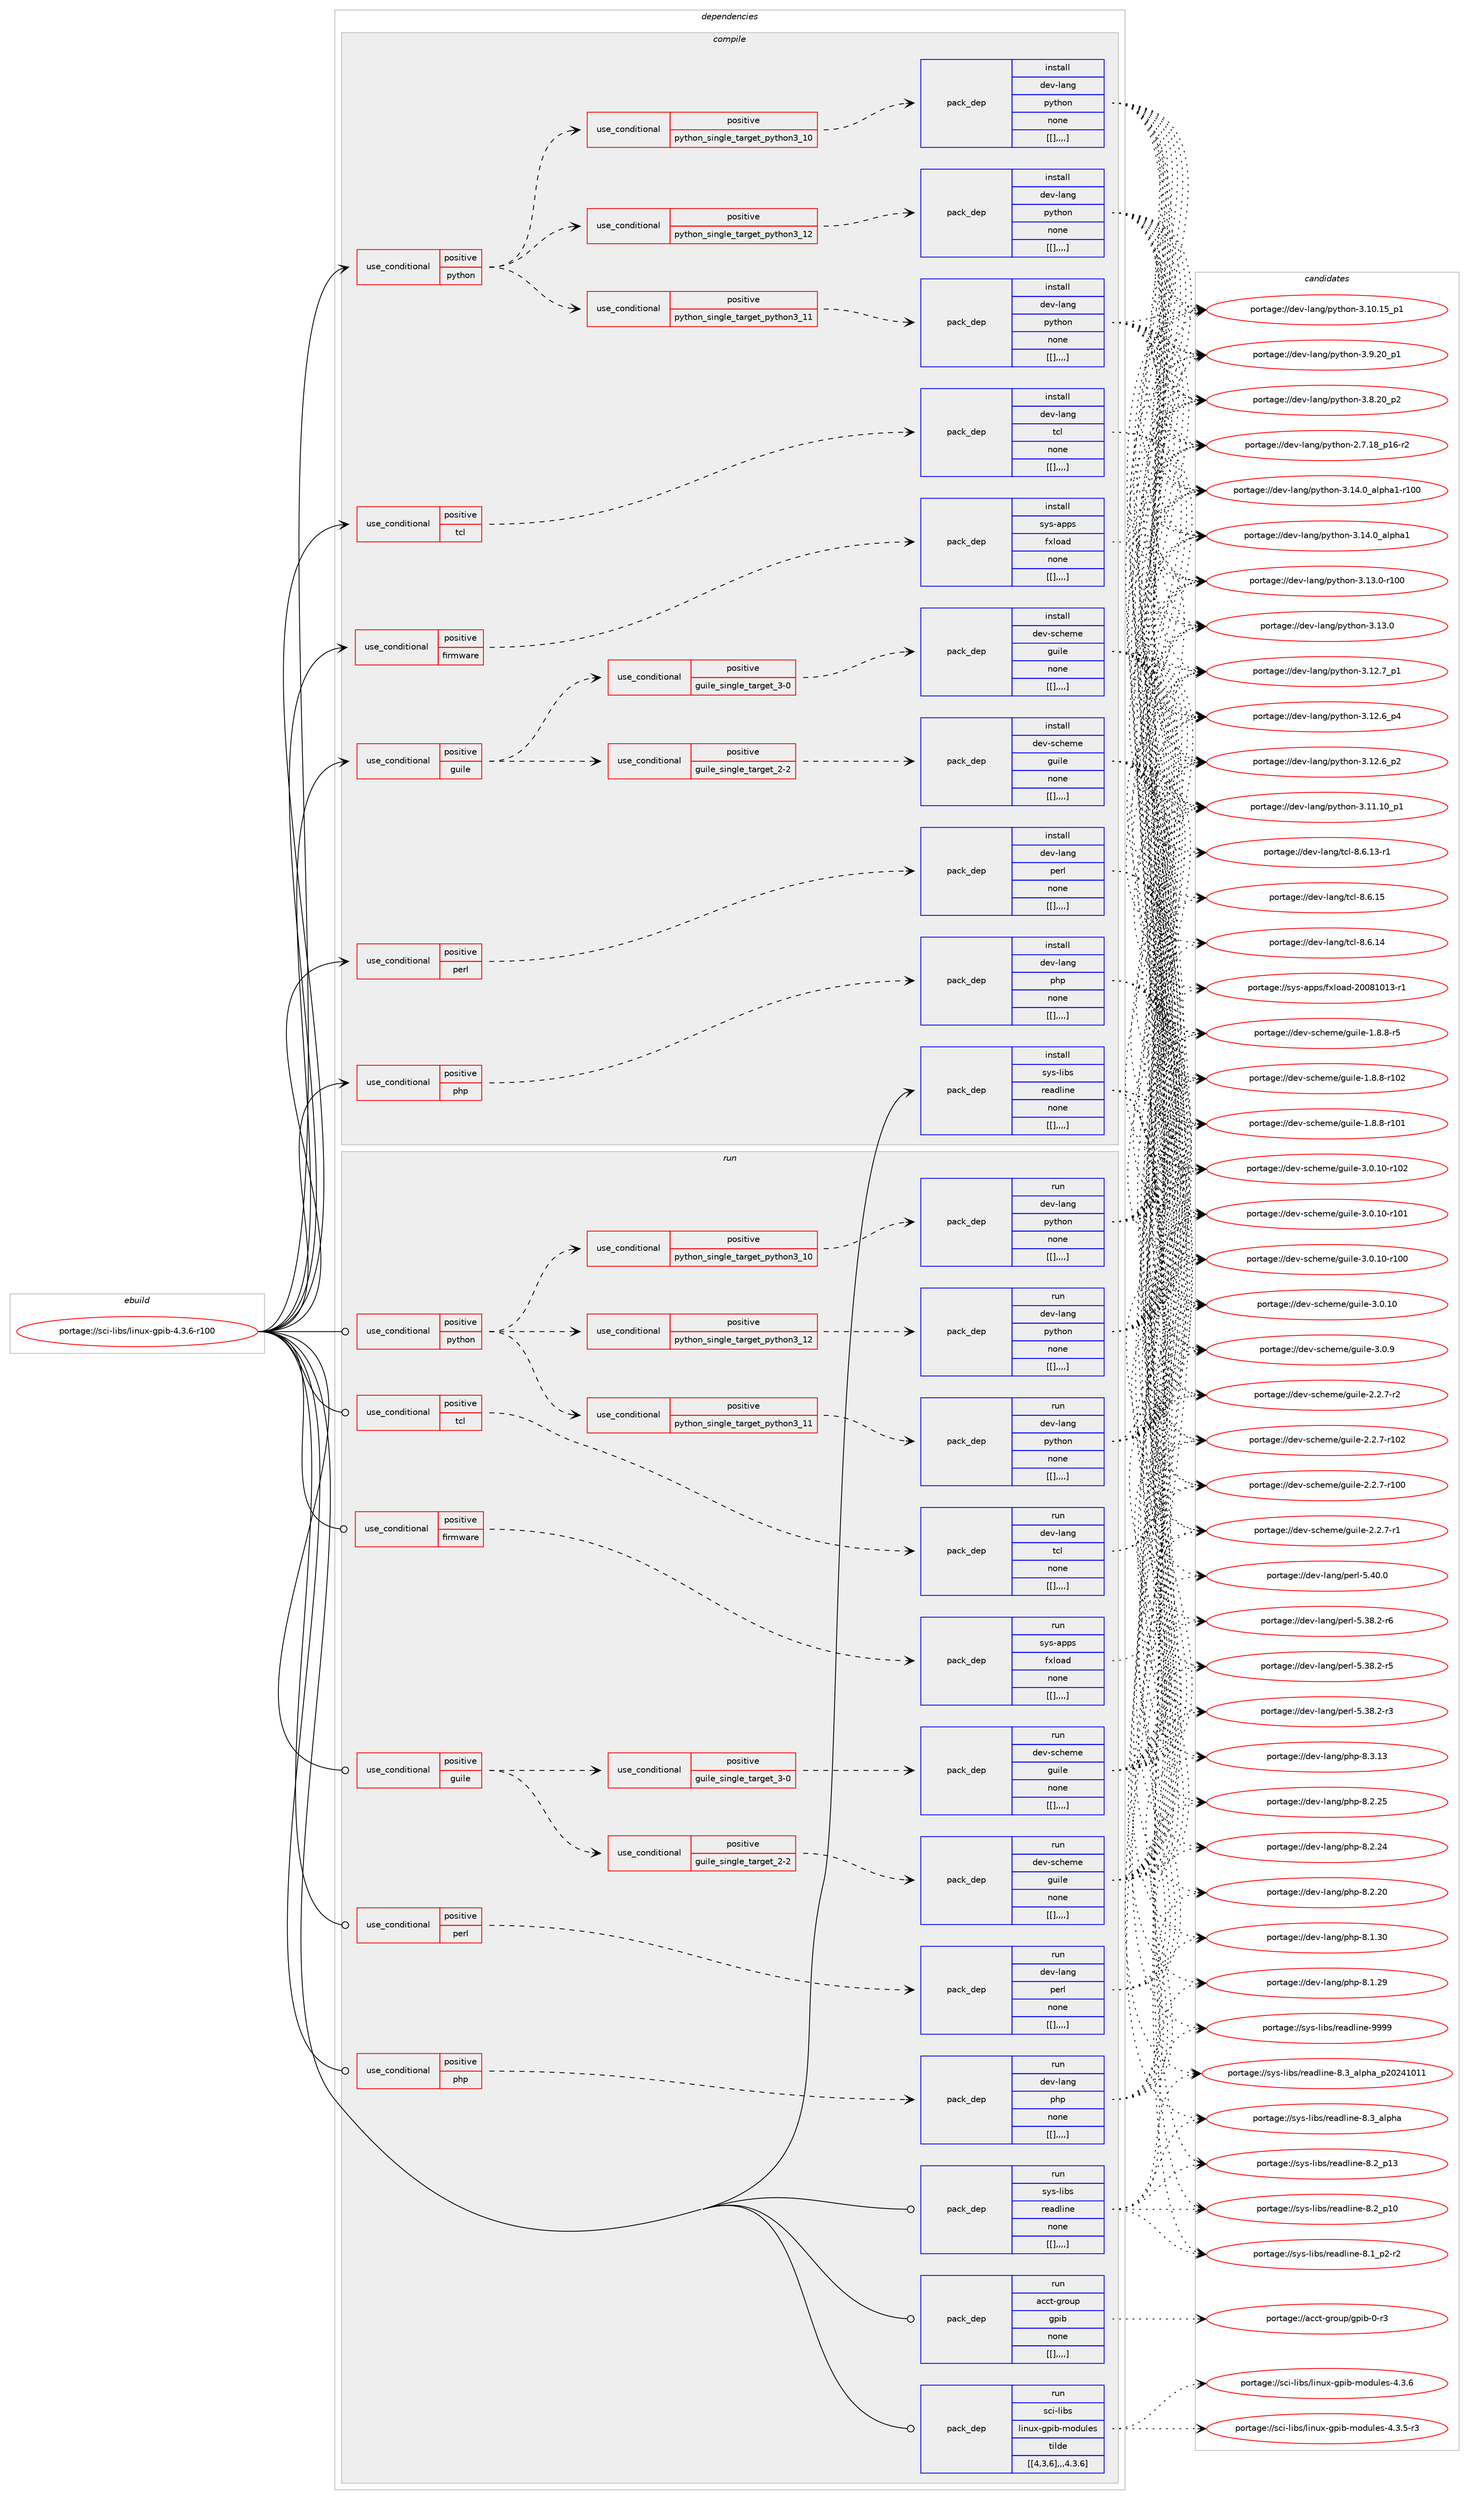 digraph prolog {

# *************
# Graph options
# *************

newrank=true;
concentrate=true;
compound=true;
graph [rankdir=LR,fontname=Helvetica,fontsize=10,ranksep=1.5];#, ranksep=2.5, nodesep=0.2];
edge  [arrowhead=vee];
node  [fontname=Helvetica,fontsize=10];

# **********
# The ebuild
# **********

subgraph cluster_leftcol {
color=gray;
label=<<i>ebuild</i>>;
id [label="portage://sci-libs/linux-gpib-4.3.6-r100", color=red, width=4, href="../sci-libs/linux-gpib-4.3.6-r100.svg"];
}

# ****************
# The dependencies
# ****************

subgraph cluster_midcol {
color=gray;
label=<<i>dependencies</i>>;
subgraph cluster_compile {
fillcolor="#eeeeee";
style=filled;
label=<<i>compile</i>>;
subgraph cond112694 {
dependency424930 [label=<<TABLE BORDER="0" CELLBORDER="1" CELLSPACING="0" CELLPADDING="4"><TR><TD ROWSPAN="3" CELLPADDING="10">use_conditional</TD></TR><TR><TD>positive</TD></TR><TR><TD>firmware</TD></TR></TABLE>>, shape=none, color=red];
subgraph pack309105 {
dependency424952 [label=<<TABLE BORDER="0" CELLBORDER="1" CELLSPACING="0" CELLPADDING="4" WIDTH="220"><TR><TD ROWSPAN="6" CELLPADDING="30">pack_dep</TD></TR><TR><TD WIDTH="110">install</TD></TR><TR><TD>sys-apps</TD></TR><TR><TD>fxload</TD></TR><TR><TD>none</TD></TR><TR><TD>[[],,,,]</TD></TR></TABLE>>, shape=none, color=blue];
}
dependency424930:e -> dependency424952:w [weight=20,style="dashed",arrowhead="vee"];
}
id:e -> dependency424930:w [weight=20,style="solid",arrowhead="vee"];
subgraph cond112711 {
dependency425041 [label=<<TABLE BORDER="0" CELLBORDER="1" CELLSPACING="0" CELLPADDING="4"><TR><TD ROWSPAN="3" CELLPADDING="10">use_conditional</TD></TR><TR><TD>positive</TD></TR><TR><TD>guile</TD></TR></TABLE>>, shape=none, color=red];
subgraph cond112734 {
dependency425044 [label=<<TABLE BORDER="0" CELLBORDER="1" CELLSPACING="0" CELLPADDING="4"><TR><TD ROWSPAN="3" CELLPADDING="10">use_conditional</TD></TR><TR><TD>positive</TD></TR><TR><TD>guile_single_target_2-2</TD></TR></TABLE>>, shape=none, color=red];
subgraph pack309195 {
dependency425067 [label=<<TABLE BORDER="0" CELLBORDER="1" CELLSPACING="0" CELLPADDING="4" WIDTH="220"><TR><TD ROWSPAN="6" CELLPADDING="30">pack_dep</TD></TR><TR><TD WIDTH="110">install</TD></TR><TR><TD>dev-scheme</TD></TR><TR><TD>guile</TD></TR><TR><TD>none</TD></TR><TR><TD>[[],,,,]</TD></TR></TABLE>>, shape=none, color=blue];
}
dependency425044:e -> dependency425067:w [weight=20,style="dashed",arrowhead="vee"];
}
dependency425041:e -> dependency425044:w [weight=20,style="dashed",arrowhead="vee"];
subgraph cond112747 {
dependency425073 [label=<<TABLE BORDER="0" CELLBORDER="1" CELLSPACING="0" CELLPADDING="4"><TR><TD ROWSPAN="3" CELLPADDING="10">use_conditional</TD></TR><TR><TD>positive</TD></TR><TR><TD>guile_single_target_3-0</TD></TR></TABLE>>, shape=none, color=red];
subgraph pack309202 {
dependency425077 [label=<<TABLE BORDER="0" CELLBORDER="1" CELLSPACING="0" CELLPADDING="4" WIDTH="220"><TR><TD ROWSPAN="6" CELLPADDING="30">pack_dep</TD></TR><TR><TD WIDTH="110">install</TD></TR><TR><TD>dev-scheme</TD></TR><TR><TD>guile</TD></TR><TR><TD>none</TD></TR><TR><TD>[[],,,,]</TD></TR></TABLE>>, shape=none, color=blue];
}
dependency425073:e -> dependency425077:w [weight=20,style="dashed",arrowhead="vee"];
}
dependency425041:e -> dependency425073:w [weight=20,style="dashed",arrowhead="vee"];
}
id:e -> dependency425041:w [weight=20,style="solid",arrowhead="vee"];
subgraph cond112756 {
dependency425107 [label=<<TABLE BORDER="0" CELLBORDER="1" CELLSPACING="0" CELLPADDING="4"><TR><TD ROWSPAN="3" CELLPADDING="10">use_conditional</TD></TR><TR><TD>positive</TD></TR><TR><TD>perl</TD></TR></TABLE>>, shape=none, color=red];
subgraph pack309228 {
dependency425110 [label=<<TABLE BORDER="0" CELLBORDER="1" CELLSPACING="0" CELLPADDING="4" WIDTH="220"><TR><TD ROWSPAN="6" CELLPADDING="30">pack_dep</TD></TR><TR><TD WIDTH="110">install</TD></TR><TR><TD>dev-lang</TD></TR><TR><TD>perl</TD></TR><TR><TD>none</TD></TR><TR><TD>[[],,,,]</TD></TR></TABLE>>, shape=none, color=blue];
}
dependency425107:e -> dependency425110:w [weight=20,style="dashed",arrowhead="vee"];
}
id:e -> dependency425107:w [weight=20,style="solid",arrowhead="vee"];
subgraph cond112761 {
dependency425180 [label=<<TABLE BORDER="0" CELLBORDER="1" CELLSPACING="0" CELLPADDING="4"><TR><TD ROWSPAN="3" CELLPADDING="10">use_conditional</TD></TR><TR><TD>positive</TD></TR><TR><TD>php</TD></TR></TABLE>>, shape=none, color=red];
subgraph pack309277 {
dependency425183 [label=<<TABLE BORDER="0" CELLBORDER="1" CELLSPACING="0" CELLPADDING="4" WIDTH="220"><TR><TD ROWSPAN="6" CELLPADDING="30">pack_dep</TD></TR><TR><TD WIDTH="110">install</TD></TR><TR><TD>dev-lang</TD></TR><TR><TD>php</TD></TR><TR><TD>none</TD></TR><TR><TD>[[],,,,]</TD></TR></TABLE>>, shape=none, color=blue];
}
dependency425180:e -> dependency425183:w [weight=20,style="dashed",arrowhead="vee"];
}
id:e -> dependency425180:w [weight=20,style="solid",arrowhead="vee"];
subgraph cond112786 {
dependency425330 [label=<<TABLE BORDER="0" CELLBORDER="1" CELLSPACING="0" CELLPADDING="4"><TR><TD ROWSPAN="3" CELLPADDING="10">use_conditional</TD></TR><TR><TD>positive</TD></TR><TR><TD>python</TD></TR></TABLE>>, shape=none, color=red];
subgraph cond112829 {
dependency425356 [label=<<TABLE BORDER="0" CELLBORDER="1" CELLSPACING="0" CELLPADDING="4"><TR><TD ROWSPAN="3" CELLPADDING="10">use_conditional</TD></TR><TR><TD>positive</TD></TR><TR><TD>python_single_target_python3_10</TD></TR></TABLE>>, shape=none, color=red];
subgraph pack309410 {
dependency425376 [label=<<TABLE BORDER="0" CELLBORDER="1" CELLSPACING="0" CELLPADDING="4" WIDTH="220"><TR><TD ROWSPAN="6" CELLPADDING="30">pack_dep</TD></TR><TR><TD WIDTH="110">install</TD></TR><TR><TD>dev-lang</TD></TR><TR><TD>python</TD></TR><TR><TD>none</TD></TR><TR><TD>[[],,,,]</TD></TR></TABLE>>, shape=none, color=blue];
}
dependency425356:e -> dependency425376:w [weight=20,style="dashed",arrowhead="vee"];
}
dependency425330:e -> dependency425356:w [weight=20,style="dashed",arrowhead="vee"];
subgraph cond112838 {
dependency425416 [label=<<TABLE BORDER="0" CELLBORDER="1" CELLSPACING="0" CELLPADDING="4"><TR><TD ROWSPAN="3" CELLPADDING="10">use_conditional</TD></TR><TR><TD>positive</TD></TR><TR><TD>python_single_target_python3_11</TD></TR></TABLE>>, shape=none, color=red];
subgraph pack309457 {
dependency425459 [label=<<TABLE BORDER="0" CELLBORDER="1" CELLSPACING="0" CELLPADDING="4" WIDTH="220"><TR><TD ROWSPAN="6" CELLPADDING="30">pack_dep</TD></TR><TR><TD WIDTH="110">install</TD></TR><TR><TD>dev-lang</TD></TR><TR><TD>python</TD></TR><TR><TD>none</TD></TR><TR><TD>[[],,,,]</TD></TR></TABLE>>, shape=none, color=blue];
}
dependency425416:e -> dependency425459:w [weight=20,style="dashed",arrowhead="vee"];
}
dependency425330:e -> dependency425416:w [weight=20,style="dashed",arrowhead="vee"];
subgraph cond112862 {
dependency425488 [label=<<TABLE BORDER="0" CELLBORDER="1" CELLSPACING="0" CELLPADDING="4"><TR><TD ROWSPAN="3" CELLPADDING="10">use_conditional</TD></TR><TR><TD>positive</TD></TR><TR><TD>python_single_target_python3_12</TD></TR></TABLE>>, shape=none, color=red];
subgraph pack309485 {
dependency425550 [label=<<TABLE BORDER="0" CELLBORDER="1" CELLSPACING="0" CELLPADDING="4" WIDTH="220"><TR><TD ROWSPAN="6" CELLPADDING="30">pack_dep</TD></TR><TR><TD WIDTH="110">install</TD></TR><TR><TD>dev-lang</TD></TR><TR><TD>python</TD></TR><TR><TD>none</TD></TR><TR><TD>[[],,,,]</TD></TR></TABLE>>, shape=none, color=blue];
}
dependency425488:e -> dependency425550:w [weight=20,style="dashed",arrowhead="vee"];
}
dependency425330:e -> dependency425488:w [weight=20,style="dashed",arrowhead="vee"];
}
id:e -> dependency425330:w [weight=20,style="solid",arrowhead="vee"];
subgraph cond112911 {
dependency425661 [label=<<TABLE BORDER="0" CELLBORDER="1" CELLSPACING="0" CELLPADDING="4"><TR><TD ROWSPAN="3" CELLPADDING="10">use_conditional</TD></TR><TR><TD>positive</TD></TR><TR><TD>tcl</TD></TR></TABLE>>, shape=none, color=red];
subgraph pack309620 {
dependency425724 [label=<<TABLE BORDER="0" CELLBORDER="1" CELLSPACING="0" CELLPADDING="4" WIDTH="220"><TR><TD ROWSPAN="6" CELLPADDING="30">pack_dep</TD></TR><TR><TD WIDTH="110">install</TD></TR><TR><TD>dev-lang</TD></TR><TR><TD>tcl</TD></TR><TR><TD>none</TD></TR><TR><TD>[[],,,,]</TD></TR></TABLE>>, shape=none, color=blue];
}
dependency425661:e -> dependency425724:w [weight=20,style="dashed",arrowhead="vee"];
}
id:e -> dependency425661:w [weight=20,style="solid",arrowhead="vee"];
subgraph pack309670 {
dependency425762 [label=<<TABLE BORDER="0" CELLBORDER="1" CELLSPACING="0" CELLPADDING="4" WIDTH="220"><TR><TD ROWSPAN="6" CELLPADDING="30">pack_dep</TD></TR><TR><TD WIDTH="110">install</TD></TR><TR><TD>sys-libs</TD></TR><TR><TD>readline</TD></TR><TR><TD>none</TD></TR><TR><TD>[[],,,,]</TD></TR></TABLE>>, shape=none, color=blue];
}
id:e -> dependency425762:w [weight=20,style="solid",arrowhead="vee"];
}
subgraph cluster_compileandrun {
fillcolor="#eeeeee";
style=filled;
label=<<i>compile and run</i>>;
}
subgraph cluster_run {
fillcolor="#eeeeee";
style=filled;
label=<<i>run</i>>;
subgraph cond112957 {
dependency425768 [label=<<TABLE BORDER="0" CELLBORDER="1" CELLSPACING="0" CELLPADDING="4"><TR><TD ROWSPAN="3" CELLPADDING="10">use_conditional</TD></TR><TR><TD>positive</TD></TR><TR><TD>firmware</TD></TR></TABLE>>, shape=none, color=red];
subgraph pack309692 {
dependency425816 [label=<<TABLE BORDER="0" CELLBORDER="1" CELLSPACING="0" CELLPADDING="4" WIDTH="220"><TR><TD ROWSPAN="6" CELLPADDING="30">pack_dep</TD></TR><TR><TD WIDTH="110">run</TD></TR><TR><TD>sys-apps</TD></TR><TR><TD>fxload</TD></TR><TR><TD>none</TD></TR><TR><TD>[[],,,,]</TD></TR></TABLE>>, shape=none, color=blue];
}
dependency425768:e -> dependency425816:w [weight=20,style="dashed",arrowhead="vee"];
}
id:e -> dependency425768:w [weight=20,style="solid",arrowhead="odot"];
subgraph cond112978 {
dependency425821 [label=<<TABLE BORDER="0" CELLBORDER="1" CELLSPACING="0" CELLPADDING="4"><TR><TD ROWSPAN="3" CELLPADDING="10">use_conditional</TD></TR><TR><TD>positive</TD></TR><TR><TD>guile</TD></TR></TABLE>>, shape=none, color=red];
subgraph cond112983 {
dependency425844 [label=<<TABLE BORDER="0" CELLBORDER="1" CELLSPACING="0" CELLPADDING="4"><TR><TD ROWSPAN="3" CELLPADDING="10">use_conditional</TD></TR><TR><TD>positive</TD></TR><TR><TD>guile_single_target_2-2</TD></TR></TABLE>>, shape=none, color=red];
subgraph pack309742 {
dependency425864 [label=<<TABLE BORDER="0" CELLBORDER="1" CELLSPACING="0" CELLPADDING="4" WIDTH="220"><TR><TD ROWSPAN="6" CELLPADDING="30">pack_dep</TD></TR><TR><TD WIDTH="110">run</TD></TR><TR><TD>dev-scheme</TD></TR><TR><TD>guile</TD></TR><TR><TD>none</TD></TR><TR><TD>[[],,,,]</TD></TR></TABLE>>, shape=none, color=blue];
}
dependency425844:e -> dependency425864:w [weight=20,style="dashed",arrowhead="vee"];
}
dependency425821:e -> dependency425844:w [weight=20,style="dashed",arrowhead="vee"];
subgraph cond112995 {
dependency425939 [label=<<TABLE BORDER="0" CELLBORDER="1" CELLSPACING="0" CELLPADDING="4"><TR><TD ROWSPAN="3" CELLPADDING="10">use_conditional</TD></TR><TR><TD>positive</TD></TR><TR><TD>guile_single_target_3-0</TD></TR></TABLE>>, shape=none, color=red];
subgraph pack309796 {
dependency425943 [label=<<TABLE BORDER="0" CELLBORDER="1" CELLSPACING="0" CELLPADDING="4" WIDTH="220"><TR><TD ROWSPAN="6" CELLPADDING="30">pack_dep</TD></TR><TR><TD WIDTH="110">run</TD></TR><TR><TD>dev-scheme</TD></TR><TR><TD>guile</TD></TR><TR><TD>none</TD></TR><TR><TD>[[],,,,]</TD></TR></TABLE>>, shape=none, color=blue];
}
dependency425939:e -> dependency425943:w [weight=20,style="dashed",arrowhead="vee"];
}
dependency425821:e -> dependency425939:w [weight=20,style="dashed",arrowhead="vee"];
}
id:e -> dependency425821:w [weight=20,style="solid",arrowhead="odot"];
subgraph cond113021 {
dependency425952 [label=<<TABLE BORDER="0" CELLBORDER="1" CELLSPACING="0" CELLPADDING="4"><TR><TD ROWSPAN="3" CELLPADDING="10">use_conditional</TD></TR><TR><TD>positive</TD></TR><TR><TD>perl</TD></TR></TABLE>>, shape=none, color=red];
subgraph pack309862 {
dependency426036 [label=<<TABLE BORDER="0" CELLBORDER="1" CELLSPACING="0" CELLPADDING="4" WIDTH="220"><TR><TD ROWSPAN="6" CELLPADDING="30">pack_dep</TD></TR><TR><TD WIDTH="110">run</TD></TR><TR><TD>dev-lang</TD></TR><TR><TD>perl</TD></TR><TR><TD>none</TD></TR><TR><TD>[[],,,,]</TD></TR></TABLE>>, shape=none, color=blue];
}
dependency425952:e -> dependency426036:w [weight=20,style="dashed",arrowhead="vee"];
}
id:e -> dependency425952:w [weight=20,style="solid",arrowhead="odot"];
subgraph cond113049 {
dependency426108 [label=<<TABLE BORDER="0" CELLBORDER="1" CELLSPACING="0" CELLPADDING="4"><TR><TD ROWSPAN="3" CELLPADDING="10">use_conditional</TD></TR><TR><TD>positive</TD></TR><TR><TD>php</TD></TR></TABLE>>, shape=none, color=red];
subgraph pack309920 {
dependency426170 [label=<<TABLE BORDER="0" CELLBORDER="1" CELLSPACING="0" CELLPADDING="4" WIDTH="220"><TR><TD ROWSPAN="6" CELLPADDING="30">pack_dep</TD></TR><TR><TD WIDTH="110">run</TD></TR><TR><TD>dev-lang</TD></TR><TR><TD>php</TD></TR><TR><TD>none</TD></TR><TR><TD>[[],,,,]</TD></TR></TABLE>>, shape=none, color=blue];
}
dependency426108:e -> dependency426170:w [weight=20,style="dashed",arrowhead="vee"];
}
id:e -> dependency426108:w [weight=20,style="solid",arrowhead="odot"];
subgraph cond113102 {
dependency426209 [label=<<TABLE BORDER="0" CELLBORDER="1" CELLSPACING="0" CELLPADDING="4"><TR><TD ROWSPAN="3" CELLPADDING="10">use_conditional</TD></TR><TR><TD>positive</TD></TR><TR><TD>python</TD></TR></TABLE>>, shape=none, color=red];
subgraph cond113109 {
dependency426211 [label=<<TABLE BORDER="0" CELLBORDER="1" CELLSPACING="0" CELLPADDING="4"><TR><TD ROWSPAN="3" CELLPADDING="10">use_conditional</TD></TR><TR><TD>positive</TD></TR><TR><TD>python_single_target_python3_10</TD></TR></TABLE>>, shape=none, color=red];
subgraph pack309982 {
dependency426250 [label=<<TABLE BORDER="0" CELLBORDER="1" CELLSPACING="0" CELLPADDING="4" WIDTH="220"><TR><TD ROWSPAN="6" CELLPADDING="30">pack_dep</TD></TR><TR><TD WIDTH="110">run</TD></TR><TR><TD>dev-lang</TD></TR><TR><TD>python</TD></TR><TR><TD>none</TD></TR><TR><TD>[[],,,,]</TD></TR></TABLE>>, shape=none, color=blue];
}
dependency426211:e -> dependency426250:w [weight=20,style="dashed",arrowhead="vee"];
}
dependency426209:e -> dependency426211:w [weight=20,style="dashed",arrowhead="vee"];
subgraph cond113130 {
dependency426277 [label=<<TABLE BORDER="0" CELLBORDER="1" CELLSPACING="0" CELLPADDING="4"><TR><TD ROWSPAN="3" CELLPADDING="10">use_conditional</TD></TR><TR><TD>positive</TD></TR><TR><TD>python_single_target_python3_11</TD></TR></TABLE>>, shape=none, color=red];
subgraph pack310009 {
dependency426300 [label=<<TABLE BORDER="0" CELLBORDER="1" CELLSPACING="0" CELLPADDING="4" WIDTH="220"><TR><TD ROWSPAN="6" CELLPADDING="30">pack_dep</TD></TR><TR><TD WIDTH="110">run</TD></TR><TR><TD>dev-lang</TD></TR><TR><TD>python</TD></TR><TR><TD>none</TD></TR><TR><TD>[[],,,,]</TD></TR></TABLE>>, shape=none, color=blue];
}
dependency426277:e -> dependency426300:w [weight=20,style="dashed",arrowhead="vee"];
}
dependency426209:e -> dependency426277:w [weight=20,style="dashed",arrowhead="vee"];
subgraph cond113146 {
dependency426306 [label=<<TABLE BORDER="0" CELLBORDER="1" CELLSPACING="0" CELLPADDING="4"><TR><TD ROWSPAN="3" CELLPADDING="10">use_conditional</TD></TR><TR><TD>positive</TD></TR><TR><TD>python_single_target_python3_12</TD></TR></TABLE>>, shape=none, color=red];
subgraph pack310077 {
dependency426453 [label=<<TABLE BORDER="0" CELLBORDER="1" CELLSPACING="0" CELLPADDING="4" WIDTH="220"><TR><TD ROWSPAN="6" CELLPADDING="30">pack_dep</TD></TR><TR><TD WIDTH="110">run</TD></TR><TR><TD>dev-lang</TD></TR><TR><TD>python</TD></TR><TR><TD>none</TD></TR><TR><TD>[[],,,,]</TD></TR></TABLE>>, shape=none, color=blue];
}
dependency426306:e -> dependency426453:w [weight=20,style="dashed",arrowhead="vee"];
}
dependency426209:e -> dependency426306:w [weight=20,style="dashed",arrowhead="vee"];
}
id:e -> dependency426209:w [weight=20,style="solid",arrowhead="odot"];
subgraph cond113213 {
dependency426519 [label=<<TABLE BORDER="0" CELLBORDER="1" CELLSPACING="0" CELLPADDING="4"><TR><TD ROWSPAN="3" CELLPADDING="10">use_conditional</TD></TR><TR><TD>positive</TD></TR><TR><TD>tcl</TD></TR></TABLE>>, shape=none, color=red];
subgraph pack310185 {
dependency426565 [label=<<TABLE BORDER="0" CELLBORDER="1" CELLSPACING="0" CELLPADDING="4" WIDTH="220"><TR><TD ROWSPAN="6" CELLPADDING="30">pack_dep</TD></TR><TR><TD WIDTH="110">run</TD></TR><TR><TD>dev-lang</TD></TR><TR><TD>tcl</TD></TR><TR><TD>none</TD></TR><TR><TD>[[],,,,]</TD></TR></TABLE>>, shape=none, color=blue];
}
dependency426519:e -> dependency426565:w [weight=20,style="dashed",arrowhead="vee"];
}
id:e -> dependency426519:w [weight=20,style="solid",arrowhead="odot"];
subgraph pack310214 {
dependency426630 [label=<<TABLE BORDER="0" CELLBORDER="1" CELLSPACING="0" CELLPADDING="4" WIDTH="220"><TR><TD ROWSPAN="6" CELLPADDING="30">pack_dep</TD></TR><TR><TD WIDTH="110">run</TD></TR><TR><TD>acct-group</TD></TR><TR><TD>gpib</TD></TR><TR><TD>none</TD></TR><TR><TD>[[],,,,]</TD></TR></TABLE>>, shape=none, color=blue];
}
id:e -> dependency426630:w [weight=20,style="solid",arrowhead="odot"];
subgraph pack310256 {
dependency426685 [label=<<TABLE BORDER="0" CELLBORDER="1" CELLSPACING="0" CELLPADDING="4" WIDTH="220"><TR><TD ROWSPAN="6" CELLPADDING="30">pack_dep</TD></TR><TR><TD WIDTH="110">run</TD></TR><TR><TD>sci-libs</TD></TR><TR><TD>linux-gpib-modules</TD></TR><TR><TD>tilde</TD></TR><TR><TD>[[4,3,6],,,4.3.6]</TD></TR></TABLE>>, shape=none, color=blue];
}
id:e -> dependency426685:w [weight=20,style="solid",arrowhead="odot"];
subgraph pack310281 {
dependency426724 [label=<<TABLE BORDER="0" CELLBORDER="1" CELLSPACING="0" CELLPADDING="4" WIDTH="220"><TR><TD ROWSPAN="6" CELLPADDING="30">pack_dep</TD></TR><TR><TD WIDTH="110">run</TD></TR><TR><TD>sys-libs</TD></TR><TR><TD>readline</TD></TR><TR><TD>none</TD></TR><TR><TD>[[],,,,]</TD></TR></TABLE>>, shape=none, color=blue];
}
id:e -> dependency426724:w [weight=20,style="solid",arrowhead="odot"];
}
}

# **************
# The candidates
# **************

subgraph cluster_choices {
rank=same;
color=gray;
label=<<i>candidates</i>>;

subgraph choice308476 {
color=black;
nodesep=1;
choice115121115459711211211547102120108111971004550484856494849514511449 [label="portage://sys-apps/fxload-20081013-r1", color=red, width=4,href="../sys-apps/fxload-20081013-r1.svg"];
dependency424952:e -> choice115121115459711211211547102120108111971004550484856494849514511449:w [style=dotted,weight="100"];
}
subgraph choice308497 {
color=black;
nodesep=1;
choice1001011184511599104101109101471031171051081014551464846494845114494850 [label="portage://dev-scheme/guile-3.0.10-r102", color=red, width=4,href="../dev-scheme/guile-3.0.10-r102.svg"];
choice1001011184511599104101109101471031171051081014551464846494845114494849 [label="portage://dev-scheme/guile-3.0.10-r101", color=red, width=4,href="../dev-scheme/guile-3.0.10-r101.svg"];
choice1001011184511599104101109101471031171051081014551464846494845114494848 [label="portage://dev-scheme/guile-3.0.10-r100", color=red, width=4,href="../dev-scheme/guile-3.0.10-r100.svg"];
choice10010111845115991041011091014710311710510810145514648464948 [label="portage://dev-scheme/guile-3.0.10", color=red, width=4,href="../dev-scheme/guile-3.0.10.svg"];
choice100101118451159910410110910147103117105108101455146484657 [label="portage://dev-scheme/guile-3.0.9", color=red, width=4,href="../dev-scheme/guile-3.0.9.svg"];
choice1001011184511599104101109101471031171051081014550465046554511450 [label="portage://dev-scheme/guile-2.2.7-r2", color=red, width=4,href="../dev-scheme/guile-2.2.7-r2.svg"];
choice10010111845115991041011091014710311710510810145504650465545114494850 [label="portage://dev-scheme/guile-2.2.7-r102", color=red, width=4,href="../dev-scheme/guile-2.2.7-r102.svg"];
choice10010111845115991041011091014710311710510810145504650465545114494848 [label="portage://dev-scheme/guile-2.2.7-r100", color=red, width=4,href="../dev-scheme/guile-2.2.7-r100.svg"];
choice1001011184511599104101109101471031171051081014550465046554511449 [label="portage://dev-scheme/guile-2.2.7-r1", color=red, width=4,href="../dev-scheme/guile-2.2.7-r1.svg"];
choice1001011184511599104101109101471031171051081014549465646564511453 [label="portage://dev-scheme/guile-1.8.8-r5", color=red, width=4,href="../dev-scheme/guile-1.8.8-r5.svg"];
choice10010111845115991041011091014710311710510810145494656465645114494850 [label="portage://dev-scheme/guile-1.8.8-r102", color=red, width=4,href="../dev-scheme/guile-1.8.8-r102.svg"];
choice10010111845115991041011091014710311710510810145494656465645114494849 [label="portage://dev-scheme/guile-1.8.8-r101", color=red, width=4,href="../dev-scheme/guile-1.8.8-r101.svg"];
dependency425067:e -> choice1001011184511599104101109101471031171051081014551464846494845114494850:w [style=dotted,weight="100"];
dependency425067:e -> choice1001011184511599104101109101471031171051081014551464846494845114494849:w [style=dotted,weight="100"];
dependency425067:e -> choice1001011184511599104101109101471031171051081014551464846494845114494848:w [style=dotted,weight="100"];
dependency425067:e -> choice10010111845115991041011091014710311710510810145514648464948:w [style=dotted,weight="100"];
dependency425067:e -> choice100101118451159910410110910147103117105108101455146484657:w [style=dotted,weight="100"];
dependency425067:e -> choice1001011184511599104101109101471031171051081014550465046554511450:w [style=dotted,weight="100"];
dependency425067:e -> choice10010111845115991041011091014710311710510810145504650465545114494850:w [style=dotted,weight="100"];
dependency425067:e -> choice10010111845115991041011091014710311710510810145504650465545114494848:w [style=dotted,weight="100"];
dependency425067:e -> choice1001011184511599104101109101471031171051081014550465046554511449:w [style=dotted,weight="100"];
dependency425067:e -> choice1001011184511599104101109101471031171051081014549465646564511453:w [style=dotted,weight="100"];
dependency425067:e -> choice10010111845115991041011091014710311710510810145494656465645114494850:w [style=dotted,weight="100"];
dependency425067:e -> choice10010111845115991041011091014710311710510810145494656465645114494849:w [style=dotted,weight="100"];
}
subgraph choice308509 {
color=black;
nodesep=1;
choice1001011184511599104101109101471031171051081014551464846494845114494850 [label="portage://dev-scheme/guile-3.0.10-r102", color=red, width=4,href="../dev-scheme/guile-3.0.10-r102.svg"];
choice1001011184511599104101109101471031171051081014551464846494845114494849 [label="portage://dev-scheme/guile-3.0.10-r101", color=red, width=4,href="../dev-scheme/guile-3.0.10-r101.svg"];
choice1001011184511599104101109101471031171051081014551464846494845114494848 [label="portage://dev-scheme/guile-3.0.10-r100", color=red, width=4,href="../dev-scheme/guile-3.0.10-r100.svg"];
choice10010111845115991041011091014710311710510810145514648464948 [label="portage://dev-scheme/guile-3.0.10", color=red, width=4,href="../dev-scheme/guile-3.0.10.svg"];
choice100101118451159910410110910147103117105108101455146484657 [label="portage://dev-scheme/guile-3.0.9", color=red, width=4,href="../dev-scheme/guile-3.0.9.svg"];
choice1001011184511599104101109101471031171051081014550465046554511450 [label="portage://dev-scheme/guile-2.2.7-r2", color=red, width=4,href="../dev-scheme/guile-2.2.7-r2.svg"];
choice10010111845115991041011091014710311710510810145504650465545114494850 [label="portage://dev-scheme/guile-2.2.7-r102", color=red, width=4,href="../dev-scheme/guile-2.2.7-r102.svg"];
choice10010111845115991041011091014710311710510810145504650465545114494848 [label="portage://dev-scheme/guile-2.2.7-r100", color=red, width=4,href="../dev-scheme/guile-2.2.7-r100.svg"];
choice1001011184511599104101109101471031171051081014550465046554511449 [label="portage://dev-scheme/guile-2.2.7-r1", color=red, width=4,href="../dev-scheme/guile-2.2.7-r1.svg"];
choice1001011184511599104101109101471031171051081014549465646564511453 [label="portage://dev-scheme/guile-1.8.8-r5", color=red, width=4,href="../dev-scheme/guile-1.8.8-r5.svg"];
choice10010111845115991041011091014710311710510810145494656465645114494850 [label="portage://dev-scheme/guile-1.8.8-r102", color=red, width=4,href="../dev-scheme/guile-1.8.8-r102.svg"];
choice10010111845115991041011091014710311710510810145494656465645114494849 [label="portage://dev-scheme/guile-1.8.8-r101", color=red, width=4,href="../dev-scheme/guile-1.8.8-r101.svg"];
dependency425077:e -> choice1001011184511599104101109101471031171051081014551464846494845114494850:w [style=dotted,weight="100"];
dependency425077:e -> choice1001011184511599104101109101471031171051081014551464846494845114494849:w [style=dotted,weight="100"];
dependency425077:e -> choice1001011184511599104101109101471031171051081014551464846494845114494848:w [style=dotted,weight="100"];
dependency425077:e -> choice10010111845115991041011091014710311710510810145514648464948:w [style=dotted,weight="100"];
dependency425077:e -> choice100101118451159910410110910147103117105108101455146484657:w [style=dotted,weight="100"];
dependency425077:e -> choice1001011184511599104101109101471031171051081014550465046554511450:w [style=dotted,weight="100"];
dependency425077:e -> choice10010111845115991041011091014710311710510810145504650465545114494850:w [style=dotted,weight="100"];
dependency425077:e -> choice10010111845115991041011091014710311710510810145504650465545114494848:w [style=dotted,weight="100"];
dependency425077:e -> choice1001011184511599104101109101471031171051081014550465046554511449:w [style=dotted,weight="100"];
dependency425077:e -> choice1001011184511599104101109101471031171051081014549465646564511453:w [style=dotted,weight="100"];
dependency425077:e -> choice10010111845115991041011091014710311710510810145494656465645114494850:w [style=dotted,weight="100"];
dependency425077:e -> choice10010111845115991041011091014710311710510810145494656465645114494849:w [style=dotted,weight="100"];
}
subgraph choice308558 {
color=black;
nodesep=1;
choice10010111845108971101034711210111410845534652484648 [label="portage://dev-lang/perl-5.40.0", color=red, width=4,href="../dev-lang/perl-5.40.0.svg"];
choice100101118451089711010347112101114108455346515646504511454 [label="portage://dev-lang/perl-5.38.2-r6", color=red, width=4,href="../dev-lang/perl-5.38.2-r6.svg"];
choice100101118451089711010347112101114108455346515646504511453 [label="portage://dev-lang/perl-5.38.2-r5", color=red, width=4,href="../dev-lang/perl-5.38.2-r5.svg"];
choice100101118451089711010347112101114108455346515646504511451 [label="portage://dev-lang/perl-5.38.2-r3", color=red, width=4,href="../dev-lang/perl-5.38.2-r3.svg"];
dependency425110:e -> choice10010111845108971101034711210111410845534652484648:w [style=dotted,weight="100"];
dependency425110:e -> choice100101118451089711010347112101114108455346515646504511454:w [style=dotted,weight="100"];
dependency425110:e -> choice100101118451089711010347112101114108455346515646504511453:w [style=dotted,weight="100"];
dependency425110:e -> choice100101118451089711010347112101114108455346515646504511451:w [style=dotted,weight="100"];
}
subgraph choice308564 {
color=black;
nodesep=1;
choice10010111845108971101034711210411245564651464951 [label="portage://dev-lang/php-8.3.13", color=red, width=4,href="../dev-lang/php-8.3.13.svg"];
choice10010111845108971101034711210411245564650465053 [label="portage://dev-lang/php-8.2.25", color=red, width=4,href="../dev-lang/php-8.2.25.svg"];
choice10010111845108971101034711210411245564650465052 [label="portage://dev-lang/php-8.2.24", color=red, width=4,href="../dev-lang/php-8.2.24.svg"];
choice10010111845108971101034711210411245564650465048 [label="portage://dev-lang/php-8.2.20", color=red, width=4,href="../dev-lang/php-8.2.20.svg"];
choice10010111845108971101034711210411245564649465148 [label="portage://dev-lang/php-8.1.30", color=red, width=4,href="../dev-lang/php-8.1.30.svg"];
choice10010111845108971101034711210411245564649465057 [label="portage://dev-lang/php-8.1.29", color=red, width=4,href="../dev-lang/php-8.1.29.svg"];
dependency425183:e -> choice10010111845108971101034711210411245564651464951:w [style=dotted,weight="100"];
dependency425183:e -> choice10010111845108971101034711210411245564650465053:w [style=dotted,weight="100"];
dependency425183:e -> choice10010111845108971101034711210411245564650465052:w [style=dotted,weight="100"];
dependency425183:e -> choice10010111845108971101034711210411245564650465048:w [style=dotted,weight="100"];
dependency425183:e -> choice10010111845108971101034711210411245564649465148:w [style=dotted,weight="100"];
dependency425183:e -> choice10010111845108971101034711210411245564649465057:w [style=dotted,weight="100"];
}
subgraph choice308572 {
color=black;
nodesep=1;
choice100101118451089711010347112121116104111110455146495246489597108112104974945114494848 [label="portage://dev-lang/python-3.14.0_alpha1-r100", color=red, width=4,href="../dev-lang/python-3.14.0_alpha1-r100.svg"];
choice1001011184510897110103471121211161041111104551464952464895971081121049749 [label="portage://dev-lang/python-3.14.0_alpha1", color=red, width=4,href="../dev-lang/python-3.14.0_alpha1.svg"];
choice1001011184510897110103471121211161041111104551464951464845114494848 [label="portage://dev-lang/python-3.13.0-r100", color=red, width=4,href="../dev-lang/python-3.13.0-r100.svg"];
choice10010111845108971101034711212111610411111045514649514648 [label="portage://dev-lang/python-3.13.0", color=red, width=4,href="../dev-lang/python-3.13.0.svg"];
choice100101118451089711010347112121116104111110455146495046559511249 [label="portage://dev-lang/python-3.12.7_p1", color=red, width=4,href="../dev-lang/python-3.12.7_p1.svg"];
choice100101118451089711010347112121116104111110455146495046549511252 [label="portage://dev-lang/python-3.12.6_p4", color=red, width=4,href="../dev-lang/python-3.12.6_p4.svg"];
choice100101118451089711010347112121116104111110455146495046549511250 [label="portage://dev-lang/python-3.12.6_p2", color=red, width=4,href="../dev-lang/python-3.12.6_p2.svg"];
choice10010111845108971101034711212111610411111045514649494649489511249 [label="portage://dev-lang/python-3.11.10_p1", color=red, width=4,href="../dev-lang/python-3.11.10_p1.svg"];
choice10010111845108971101034711212111610411111045514649484649539511249 [label="portage://dev-lang/python-3.10.15_p1", color=red, width=4,href="../dev-lang/python-3.10.15_p1.svg"];
choice100101118451089711010347112121116104111110455146574650489511249 [label="portage://dev-lang/python-3.9.20_p1", color=red, width=4,href="../dev-lang/python-3.9.20_p1.svg"];
choice100101118451089711010347112121116104111110455146564650489511250 [label="portage://dev-lang/python-3.8.20_p2", color=red, width=4,href="../dev-lang/python-3.8.20_p2.svg"];
choice100101118451089711010347112121116104111110455046554649569511249544511450 [label="portage://dev-lang/python-2.7.18_p16-r2", color=red, width=4,href="../dev-lang/python-2.7.18_p16-r2.svg"];
dependency425376:e -> choice100101118451089711010347112121116104111110455146495246489597108112104974945114494848:w [style=dotted,weight="100"];
dependency425376:e -> choice1001011184510897110103471121211161041111104551464952464895971081121049749:w [style=dotted,weight="100"];
dependency425376:e -> choice1001011184510897110103471121211161041111104551464951464845114494848:w [style=dotted,weight="100"];
dependency425376:e -> choice10010111845108971101034711212111610411111045514649514648:w [style=dotted,weight="100"];
dependency425376:e -> choice100101118451089711010347112121116104111110455146495046559511249:w [style=dotted,weight="100"];
dependency425376:e -> choice100101118451089711010347112121116104111110455146495046549511252:w [style=dotted,weight="100"];
dependency425376:e -> choice100101118451089711010347112121116104111110455146495046549511250:w [style=dotted,weight="100"];
dependency425376:e -> choice10010111845108971101034711212111610411111045514649494649489511249:w [style=dotted,weight="100"];
dependency425376:e -> choice10010111845108971101034711212111610411111045514649484649539511249:w [style=dotted,weight="100"];
dependency425376:e -> choice100101118451089711010347112121116104111110455146574650489511249:w [style=dotted,weight="100"];
dependency425376:e -> choice100101118451089711010347112121116104111110455146564650489511250:w [style=dotted,weight="100"];
dependency425376:e -> choice100101118451089711010347112121116104111110455046554649569511249544511450:w [style=dotted,weight="100"];
}
subgraph choice308583 {
color=black;
nodesep=1;
choice100101118451089711010347112121116104111110455146495246489597108112104974945114494848 [label="portage://dev-lang/python-3.14.0_alpha1-r100", color=red, width=4,href="../dev-lang/python-3.14.0_alpha1-r100.svg"];
choice1001011184510897110103471121211161041111104551464952464895971081121049749 [label="portage://dev-lang/python-3.14.0_alpha1", color=red, width=4,href="../dev-lang/python-3.14.0_alpha1.svg"];
choice1001011184510897110103471121211161041111104551464951464845114494848 [label="portage://dev-lang/python-3.13.0-r100", color=red, width=4,href="../dev-lang/python-3.13.0-r100.svg"];
choice10010111845108971101034711212111610411111045514649514648 [label="portage://dev-lang/python-3.13.0", color=red, width=4,href="../dev-lang/python-3.13.0.svg"];
choice100101118451089711010347112121116104111110455146495046559511249 [label="portage://dev-lang/python-3.12.7_p1", color=red, width=4,href="../dev-lang/python-3.12.7_p1.svg"];
choice100101118451089711010347112121116104111110455146495046549511252 [label="portage://dev-lang/python-3.12.6_p4", color=red, width=4,href="../dev-lang/python-3.12.6_p4.svg"];
choice100101118451089711010347112121116104111110455146495046549511250 [label="portage://dev-lang/python-3.12.6_p2", color=red, width=4,href="../dev-lang/python-3.12.6_p2.svg"];
choice10010111845108971101034711212111610411111045514649494649489511249 [label="portage://dev-lang/python-3.11.10_p1", color=red, width=4,href="../dev-lang/python-3.11.10_p1.svg"];
choice10010111845108971101034711212111610411111045514649484649539511249 [label="portage://dev-lang/python-3.10.15_p1", color=red, width=4,href="../dev-lang/python-3.10.15_p1.svg"];
choice100101118451089711010347112121116104111110455146574650489511249 [label="portage://dev-lang/python-3.9.20_p1", color=red, width=4,href="../dev-lang/python-3.9.20_p1.svg"];
choice100101118451089711010347112121116104111110455146564650489511250 [label="portage://dev-lang/python-3.8.20_p2", color=red, width=4,href="../dev-lang/python-3.8.20_p2.svg"];
choice100101118451089711010347112121116104111110455046554649569511249544511450 [label="portage://dev-lang/python-2.7.18_p16-r2", color=red, width=4,href="../dev-lang/python-2.7.18_p16-r2.svg"];
dependency425459:e -> choice100101118451089711010347112121116104111110455146495246489597108112104974945114494848:w [style=dotted,weight="100"];
dependency425459:e -> choice1001011184510897110103471121211161041111104551464952464895971081121049749:w [style=dotted,weight="100"];
dependency425459:e -> choice1001011184510897110103471121211161041111104551464951464845114494848:w [style=dotted,weight="100"];
dependency425459:e -> choice10010111845108971101034711212111610411111045514649514648:w [style=dotted,weight="100"];
dependency425459:e -> choice100101118451089711010347112121116104111110455146495046559511249:w [style=dotted,weight="100"];
dependency425459:e -> choice100101118451089711010347112121116104111110455146495046549511252:w [style=dotted,weight="100"];
dependency425459:e -> choice100101118451089711010347112121116104111110455146495046549511250:w [style=dotted,weight="100"];
dependency425459:e -> choice10010111845108971101034711212111610411111045514649494649489511249:w [style=dotted,weight="100"];
dependency425459:e -> choice10010111845108971101034711212111610411111045514649484649539511249:w [style=dotted,weight="100"];
dependency425459:e -> choice100101118451089711010347112121116104111110455146574650489511249:w [style=dotted,weight="100"];
dependency425459:e -> choice100101118451089711010347112121116104111110455146564650489511250:w [style=dotted,weight="100"];
dependency425459:e -> choice100101118451089711010347112121116104111110455046554649569511249544511450:w [style=dotted,weight="100"];
}
subgraph choice308591 {
color=black;
nodesep=1;
choice100101118451089711010347112121116104111110455146495246489597108112104974945114494848 [label="portage://dev-lang/python-3.14.0_alpha1-r100", color=red, width=4,href="../dev-lang/python-3.14.0_alpha1-r100.svg"];
choice1001011184510897110103471121211161041111104551464952464895971081121049749 [label="portage://dev-lang/python-3.14.0_alpha1", color=red, width=4,href="../dev-lang/python-3.14.0_alpha1.svg"];
choice1001011184510897110103471121211161041111104551464951464845114494848 [label="portage://dev-lang/python-3.13.0-r100", color=red, width=4,href="../dev-lang/python-3.13.0-r100.svg"];
choice10010111845108971101034711212111610411111045514649514648 [label="portage://dev-lang/python-3.13.0", color=red, width=4,href="../dev-lang/python-3.13.0.svg"];
choice100101118451089711010347112121116104111110455146495046559511249 [label="portage://dev-lang/python-3.12.7_p1", color=red, width=4,href="../dev-lang/python-3.12.7_p1.svg"];
choice100101118451089711010347112121116104111110455146495046549511252 [label="portage://dev-lang/python-3.12.6_p4", color=red, width=4,href="../dev-lang/python-3.12.6_p4.svg"];
choice100101118451089711010347112121116104111110455146495046549511250 [label="portage://dev-lang/python-3.12.6_p2", color=red, width=4,href="../dev-lang/python-3.12.6_p2.svg"];
choice10010111845108971101034711212111610411111045514649494649489511249 [label="portage://dev-lang/python-3.11.10_p1", color=red, width=4,href="../dev-lang/python-3.11.10_p1.svg"];
choice10010111845108971101034711212111610411111045514649484649539511249 [label="portage://dev-lang/python-3.10.15_p1", color=red, width=4,href="../dev-lang/python-3.10.15_p1.svg"];
choice100101118451089711010347112121116104111110455146574650489511249 [label="portage://dev-lang/python-3.9.20_p1", color=red, width=4,href="../dev-lang/python-3.9.20_p1.svg"];
choice100101118451089711010347112121116104111110455146564650489511250 [label="portage://dev-lang/python-3.8.20_p2", color=red, width=4,href="../dev-lang/python-3.8.20_p2.svg"];
choice100101118451089711010347112121116104111110455046554649569511249544511450 [label="portage://dev-lang/python-2.7.18_p16-r2", color=red, width=4,href="../dev-lang/python-2.7.18_p16-r2.svg"];
dependency425550:e -> choice100101118451089711010347112121116104111110455146495246489597108112104974945114494848:w [style=dotted,weight="100"];
dependency425550:e -> choice1001011184510897110103471121211161041111104551464952464895971081121049749:w [style=dotted,weight="100"];
dependency425550:e -> choice1001011184510897110103471121211161041111104551464951464845114494848:w [style=dotted,weight="100"];
dependency425550:e -> choice10010111845108971101034711212111610411111045514649514648:w [style=dotted,weight="100"];
dependency425550:e -> choice100101118451089711010347112121116104111110455146495046559511249:w [style=dotted,weight="100"];
dependency425550:e -> choice100101118451089711010347112121116104111110455146495046549511252:w [style=dotted,weight="100"];
dependency425550:e -> choice100101118451089711010347112121116104111110455146495046549511250:w [style=dotted,weight="100"];
dependency425550:e -> choice10010111845108971101034711212111610411111045514649494649489511249:w [style=dotted,weight="100"];
dependency425550:e -> choice10010111845108971101034711212111610411111045514649484649539511249:w [style=dotted,weight="100"];
dependency425550:e -> choice100101118451089711010347112121116104111110455146574650489511249:w [style=dotted,weight="100"];
dependency425550:e -> choice100101118451089711010347112121116104111110455146564650489511250:w [style=dotted,weight="100"];
dependency425550:e -> choice100101118451089711010347112121116104111110455046554649569511249544511450:w [style=dotted,weight="100"];
}
subgraph choice308620 {
color=black;
nodesep=1;
choice1001011184510897110103471169910845564654464953 [label="portage://dev-lang/tcl-8.6.15", color=red, width=4,href="../dev-lang/tcl-8.6.15.svg"];
choice1001011184510897110103471169910845564654464952 [label="portage://dev-lang/tcl-8.6.14", color=red, width=4,href="../dev-lang/tcl-8.6.14.svg"];
choice10010111845108971101034711699108455646544649514511449 [label="portage://dev-lang/tcl-8.6.13-r1", color=red, width=4,href="../dev-lang/tcl-8.6.13-r1.svg"];
dependency425724:e -> choice1001011184510897110103471169910845564654464953:w [style=dotted,weight="100"];
dependency425724:e -> choice1001011184510897110103471169910845564654464952:w [style=dotted,weight="100"];
dependency425724:e -> choice10010111845108971101034711699108455646544649514511449:w [style=dotted,weight="100"];
}
subgraph choice308643 {
color=black;
nodesep=1;
choice115121115451081059811547114101971001081051101014557575757 [label="portage://sys-libs/readline-9999", color=red, width=4,href="../sys-libs/readline-9999.svg"];
choice1151211154510810598115471141019710010810511010145564651959710811210497951125048505249484949 [label="portage://sys-libs/readline-8.3_alpha_p20241011", color=red, width=4,href="../sys-libs/readline-8.3_alpha_p20241011.svg"];
choice1151211154510810598115471141019710010810511010145564651959710811210497 [label="portage://sys-libs/readline-8.3_alpha", color=red, width=4,href="../sys-libs/readline-8.3_alpha.svg"];
choice1151211154510810598115471141019710010810511010145564650951124951 [label="portage://sys-libs/readline-8.2_p13", color=red, width=4,href="../sys-libs/readline-8.2_p13.svg"];
choice1151211154510810598115471141019710010810511010145564650951124948 [label="portage://sys-libs/readline-8.2_p10", color=red, width=4,href="../sys-libs/readline-8.2_p10.svg"];
choice115121115451081059811547114101971001081051101014556464995112504511450 [label="portage://sys-libs/readline-8.1_p2-r2", color=red, width=4,href="../sys-libs/readline-8.1_p2-r2.svg"];
dependency425762:e -> choice115121115451081059811547114101971001081051101014557575757:w [style=dotted,weight="100"];
dependency425762:e -> choice1151211154510810598115471141019710010810511010145564651959710811210497951125048505249484949:w [style=dotted,weight="100"];
dependency425762:e -> choice1151211154510810598115471141019710010810511010145564651959710811210497:w [style=dotted,weight="100"];
dependency425762:e -> choice1151211154510810598115471141019710010810511010145564650951124951:w [style=dotted,weight="100"];
dependency425762:e -> choice1151211154510810598115471141019710010810511010145564650951124948:w [style=dotted,weight="100"];
dependency425762:e -> choice115121115451081059811547114101971001081051101014556464995112504511450:w [style=dotted,weight="100"];
}
subgraph choice308672 {
color=black;
nodesep=1;
choice115121115459711211211547102120108111971004550484856494849514511449 [label="portage://sys-apps/fxload-20081013-r1", color=red, width=4,href="../sys-apps/fxload-20081013-r1.svg"];
dependency425816:e -> choice115121115459711211211547102120108111971004550484856494849514511449:w [style=dotted,weight="100"];
}
subgraph choice308677 {
color=black;
nodesep=1;
choice1001011184511599104101109101471031171051081014551464846494845114494850 [label="portage://dev-scheme/guile-3.0.10-r102", color=red, width=4,href="../dev-scheme/guile-3.0.10-r102.svg"];
choice1001011184511599104101109101471031171051081014551464846494845114494849 [label="portage://dev-scheme/guile-3.0.10-r101", color=red, width=4,href="../dev-scheme/guile-3.0.10-r101.svg"];
choice1001011184511599104101109101471031171051081014551464846494845114494848 [label="portage://dev-scheme/guile-3.0.10-r100", color=red, width=4,href="../dev-scheme/guile-3.0.10-r100.svg"];
choice10010111845115991041011091014710311710510810145514648464948 [label="portage://dev-scheme/guile-3.0.10", color=red, width=4,href="../dev-scheme/guile-3.0.10.svg"];
choice100101118451159910410110910147103117105108101455146484657 [label="portage://dev-scheme/guile-3.0.9", color=red, width=4,href="../dev-scheme/guile-3.0.9.svg"];
choice1001011184511599104101109101471031171051081014550465046554511450 [label="portage://dev-scheme/guile-2.2.7-r2", color=red, width=4,href="../dev-scheme/guile-2.2.7-r2.svg"];
choice10010111845115991041011091014710311710510810145504650465545114494850 [label="portage://dev-scheme/guile-2.2.7-r102", color=red, width=4,href="../dev-scheme/guile-2.2.7-r102.svg"];
choice10010111845115991041011091014710311710510810145504650465545114494848 [label="portage://dev-scheme/guile-2.2.7-r100", color=red, width=4,href="../dev-scheme/guile-2.2.7-r100.svg"];
choice1001011184511599104101109101471031171051081014550465046554511449 [label="portage://dev-scheme/guile-2.2.7-r1", color=red, width=4,href="../dev-scheme/guile-2.2.7-r1.svg"];
choice1001011184511599104101109101471031171051081014549465646564511453 [label="portage://dev-scheme/guile-1.8.8-r5", color=red, width=4,href="../dev-scheme/guile-1.8.8-r5.svg"];
choice10010111845115991041011091014710311710510810145494656465645114494850 [label="portage://dev-scheme/guile-1.8.8-r102", color=red, width=4,href="../dev-scheme/guile-1.8.8-r102.svg"];
choice10010111845115991041011091014710311710510810145494656465645114494849 [label="portage://dev-scheme/guile-1.8.8-r101", color=red, width=4,href="../dev-scheme/guile-1.8.8-r101.svg"];
dependency425864:e -> choice1001011184511599104101109101471031171051081014551464846494845114494850:w [style=dotted,weight="100"];
dependency425864:e -> choice1001011184511599104101109101471031171051081014551464846494845114494849:w [style=dotted,weight="100"];
dependency425864:e -> choice1001011184511599104101109101471031171051081014551464846494845114494848:w [style=dotted,weight="100"];
dependency425864:e -> choice10010111845115991041011091014710311710510810145514648464948:w [style=dotted,weight="100"];
dependency425864:e -> choice100101118451159910410110910147103117105108101455146484657:w [style=dotted,weight="100"];
dependency425864:e -> choice1001011184511599104101109101471031171051081014550465046554511450:w [style=dotted,weight="100"];
dependency425864:e -> choice10010111845115991041011091014710311710510810145504650465545114494850:w [style=dotted,weight="100"];
dependency425864:e -> choice10010111845115991041011091014710311710510810145504650465545114494848:w [style=dotted,weight="100"];
dependency425864:e -> choice1001011184511599104101109101471031171051081014550465046554511449:w [style=dotted,weight="100"];
dependency425864:e -> choice1001011184511599104101109101471031171051081014549465646564511453:w [style=dotted,weight="100"];
dependency425864:e -> choice10010111845115991041011091014710311710510810145494656465645114494850:w [style=dotted,weight="100"];
dependency425864:e -> choice10010111845115991041011091014710311710510810145494656465645114494849:w [style=dotted,weight="100"];
}
subgraph choice308719 {
color=black;
nodesep=1;
choice1001011184511599104101109101471031171051081014551464846494845114494850 [label="portage://dev-scheme/guile-3.0.10-r102", color=red, width=4,href="../dev-scheme/guile-3.0.10-r102.svg"];
choice1001011184511599104101109101471031171051081014551464846494845114494849 [label="portage://dev-scheme/guile-3.0.10-r101", color=red, width=4,href="../dev-scheme/guile-3.0.10-r101.svg"];
choice1001011184511599104101109101471031171051081014551464846494845114494848 [label="portage://dev-scheme/guile-3.0.10-r100", color=red, width=4,href="../dev-scheme/guile-3.0.10-r100.svg"];
choice10010111845115991041011091014710311710510810145514648464948 [label="portage://dev-scheme/guile-3.0.10", color=red, width=4,href="../dev-scheme/guile-3.0.10.svg"];
choice100101118451159910410110910147103117105108101455146484657 [label="portage://dev-scheme/guile-3.0.9", color=red, width=4,href="../dev-scheme/guile-3.0.9.svg"];
choice1001011184511599104101109101471031171051081014550465046554511450 [label="portage://dev-scheme/guile-2.2.7-r2", color=red, width=4,href="../dev-scheme/guile-2.2.7-r2.svg"];
choice10010111845115991041011091014710311710510810145504650465545114494850 [label="portage://dev-scheme/guile-2.2.7-r102", color=red, width=4,href="../dev-scheme/guile-2.2.7-r102.svg"];
choice10010111845115991041011091014710311710510810145504650465545114494848 [label="portage://dev-scheme/guile-2.2.7-r100", color=red, width=4,href="../dev-scheme/guile-2.2.7-r100.svg"];
choice1001011184511599104101109101471031171051081014550465046554511449 [label="portage://dev-scheme/guile-2.2.7-r1", color=red, width=4,href="../dev-scheme/guile-2.2.7-r1.svg"];
choice1001011184511599104101109101471031171051081014549465646564511453 [label="portage://dev-scheme/guile-1.8.8-r5", color=red, width=4,href="../dev-scheme/guile-1.8.8-r5.svg"];
choice10010111845115991041011091014710311710510810145494656465645114494850 [label="portage://dev-scheme/guile-1.8.8-r102", color=red, width=4,href="../dev-scheme/guile-1.8.8-r102.svg"];
choice10010111845115991041011091014710311710510810145494656465645114494849 [label="portage://dev-scheme/guile-1.8.8-r101", color=red, width=4,href="../dev-scheme/guile-1.8.8-r101.svg"];
dependency425943:e -> choice1001011184511599104101109101471031171051081014551464846494845114494850:w [style=dotted,weight="100"];
dependency425943:e -> choice1001011184511599104101109101471031171051081014551464846494845114494849:w [style=dotted,weight="100"];
dependency425943:e -> choice1001011184511599104101109101471031171051081014551464846494845114494848:w [style=dotted,weight="100"];
dependency425943:e -> choice10010111845115991041011091014710311710510810145514648464948:w [style=dotted,weight="100"];
dependency425943:e -> choice100101118451159910410110910147103117105108101455146484657:w [style=dotted,weight="100"];
dependency425943:e -> choice1001011184511599104101109101471031171051081014550465046554511450:w [style=dotted,weight="100"];
dependency425943:e -> choice10010111845115991041011091014710311710510810145504650465545114494850:w [style=dotted,weight="100"];
dependency425943:e -> choice10010111845115991041011091014710311710510810145504650465545114494848:w [style=dotted,weight="100"];
dependency425943:e -> choice1001011184511599104101109101471031171051081014550465046554511449:w [style=dotted,weight="100"];
dependency425943:e -> choice1001011184511599104101109101471031171051081014549465646564511453:w [style=dotted,weight="100"];
dependency425943:e -> choice10010111845115991041011091014710311710510810145494656465645114494850:w [style=dotted,weight="100"];
dependency425943:e -> choice10010111845115991041011091014710311710510810145494656465645114494849:w [style=dotted,weight="100"];
}
subgraph choice308756 {
color=black;
nodesep=1;
choice10010111845108971101034711210111410845534652484648 [label="portage://dev-lang/perl-5.40.0", color=red, width=4,href="../dev-lang/perl-5.40.0.svg"];
choice100101118451089711010347112101114108455346515646504511454 [label="portage://dev-lang/perl-5.38.2-r6", color=red, width=4,href="../dev-lang/perl-5.38.2-r6.svg"];
choice100101118451089711010347112101114108455346515646504511453 [label="portage://dev-lang/perl-5.38.2-r5", color=red, width=4,href="../dev-lang/perl-5.38.2-r5.svg"];
choice100101118451089711010347112101114108455346515646504511451 [label="portage://dev-lang/perl-5.38.2-r3", color=red, width=4,href="../dev-lang/perl-5.38.2-r3.svg"];
dependency426036:e -> choice10010111845108971101034711210111410845534652484648:w [style=dotted,weight="100"];
dependency426036:e -> choice100101118451089711010347112101114108455346515646504511454:w [style=dotted,weight="100"];
dependency426036:e -> choice100101118451089711010347112101114108455346515646504511453:w [style=dotted,weight="100"];
dependency426036:e -> choice100101118451089711010347112101114108455346515646504511451:w [style=dotted,weight="100"];
}
subgraph choice308764 {
color=black;
nodesep=1;
choice10010111845108971101034711210411245564651464951 [label="portage://dev-lang/php-8.3.13", color=red, width=4,href="../dev-lang/php-8.3.13.svg"];
choice10010111845108971101034711210411245564650465053 [label="portage://dev-lang/php-8.2.25", color=red, width=4,href="../dev-lang/php-8.2.25.svg"];
choice10010111845108971101034711210411245564650465052 [label="portage://dev-lang/php-8.2.24", color=red, width=4,href="../dev-lang/php-8.2.24.svg"];
choice10010111845108971101034711210411245564650465048 [label="portage://dev-lang/php-8.2.20", color=red, width=4,href="../dev-lang/php-8.2.20.svg"];
choice10010111845108971101034711210411245564649465148 [label="portage://dev-lang/php-8.1.30", color=red, width=4,href="../dev-lang/php-8.1.30.svg"];
choice10010111845108971101034711210411245564649465057 [label="portage://dev-lang/php-8.1.29", color=red, width=4,href="../dev-lang/php-8.1.29.svg"];
dependency426170:e -> choice10010111845108971101034711210411245564651464951:w [style=dotted,weight="100"];
dependency426170:e -> choice10010111845108971101034711210411245564650465053:w [style=dotted,weight="100"];
dependency426170:e -> choice10010111845108971101034711210411245564650465052:w [style=dotted,weight="100"];
dependency426170:e -> choice10010111845108971101034711210411245564650465048:w [style=dotted,weight="100"];
dependency426170:e -> choice10010111845108971101034711210411245564649465148:w [style=dotted,weight="100"];
dependency426170:e -> choice10010111845108971101034711210411245564649465057:w [style=dotted,weight="100"];
}
subgraph choice308829 {
color=black;
nodesep=1;
choice100101118451089711010347112121116104111110455146495246489597108112104974945114494848 [label="portage://dev-lang/python-3.14.0_alpha1-r100", color=red, width=4,href="../dev-lang/python-3.14.0_alpha1-r100.svg"];
choice1001011184510897110103471121211161041111104551464952464895971081121049749 [label="portage://dev-lang/python-3.14.0_alpha1", color=red, width=4,href="../dev-lang/python-3.14.0_alpha1.svg"];
choice1001011184510897110103471121211161041111104551464951464845114494848 [label="portage://dev-lang/python-3.13.0-r100", color=red, width=4,href="../dev-lang/python-3.13.0-r100.svg"];
choice10010111845108971101034711212111610411111045514649514648 [label="portage://dev-lang/python-3.13.0", color=red, width=4,href="../dev-lang/python-3.13.0.svg"];
choice100101118451089711010347112121116104111110455146495046559511249 [label="portage://dev-lang/python-3.12.7_p1", color=red, width=4,href="../dev-lang/python-3.12.7_p1.svg"];
choice100101118451089711010347112121116104111110455146495046549511252 [label="portage://dev-lang/python-3.12.6_p4", color=red, width=4,href="../dev-lang/python-3.12.6_p4.svg"];
choice100101118451089711010347112121116104111110455146495046549511250 [label="portage://dev-lang/python-3.12.6_p2", color=red, width=4,href="../dev-lang/python-3.12.6_p2.svg"];
choice10010111845108971101034711212111610411111045514649494649489511249 [label="portage://dev-lang/python-3.11.10_p1", color=red, width=4,href="../dev-lang/python-3.11.10_p1.svg"];
choice10010111845108971101034711212111610411111045514649484649539511249 [label="portage://dev-lang/python-3.10.15_p1", color=red, width=4,href="../dev-lang/python-3.10.15_p1.svg"];
choice100101118451089711010347112121116104111110455146574650489511249 [label="portage://dev-lang/python-3.9.20_p1", color=red, width=4,href="../dev-lang/python-3.9.20_p1.svg"];
choice100101118451089711010347112121116104111110455146564650489511250 [label="portage://dev-lang/python-3.8.20_p2", color=red, width=4,href="../dev-lang/python-3.8.20_p2.svg"];
choice100101118451089711010347112121116104111110455046554649569511249544511450 [label="portage://dev-lang/python-2.7.18_p16-r2", color=red, width=4,href="../dev-lang/python-2.7.18_p16-r2.svg"];
dependency426250:e -> choice100101118451089711010347112121116104111110455146495246489597108112104974945114494848:w [style=dotted,weight="100"];
dependency426250:e -> choice1001011184510897110103471121211161041111104551464952464895971081121049749:w [style=dotted,weight="100"];
dependency426250:e -> choice1001011184510897110103471121211161041111104551464951464845114494848:w [style=dotted,weight="100"];
dependency426250:e -> choice10010111845108971101034711212111610411111045514649514648:w [style=dotted,weight="100"];
dependency426250:e -> choice100101118451089711010347112121116104111110455146495046559511249:w [style=dotted,weight="100"];
dependency426250:e -> choice100101118451089711010347112121116104111110455146495046549511252:w [style=dotted,weight="100"];
dependency426250:e -> choice100101118451089711010347112121116104111110455146495046549511250:w [style=dotted,weight="100"];
dependency426250:e -> choice10010111845108971101034711212111610411111045514649494649489511249:w [style=dotted,weight="100"];
dependency426250:e -> choice10010111845108971101034711212111610411111045514649484649539511249:w [style=dotted,weight="100"];
dependency426250:e -> choice100101118451089711010347112121116104111110455146574650489511249:w [style=dotted,weight="100"];
dependency426250:e -> choice100101118451089711010347112121116104111110455146564650489511250:w [style=dotted,weight="100"];
dependency426250:e -> choice100101118451089711010347112121116104111110455046554649569511249544511450:w [style=dotted,weight="100"];
}
subgraph choice308837 {
color=black;
nodesep=1;
choice100101118451089711010347112121116104111110455146495246489597108112104974945114494848 [label="portage://dev-lang/python-3.14.0_alpha1-r100", color=red, width=4,href="../dev-lang/python-3.14.0_alpha1-r100.svg"];
choice1001011184510897110103471121211161041111104551464952464895971081121049749 [label="portage://dev-lang/python-3.14.0_alpha1", color=red, width=4,href="../dev-lang/python-3.14.0_alpha1.svg"];
choice1001011184510897110103471121211161041111104551464951464845114494848 [label="portage://dev-lang/python-3.13.0-r100", color=red, width=4,href="../dev-lang/python-3.13.0-r100.svg"];
choice10010111845108971101034711212111610411111045514649514648 [label="portage://dev-lang/python-3.13.0", color=red, width=4,href="../dev-lang/python-3.13.0.svg"];
choice100101118451089711010347112121116104111110455146495046559511249 [label="portage://dev-lang/python-3.12.7_p1", color=red, width=4,href="../dev-lang/python-3.12.7_p1.svg"];
choice100101118451089711010347112121116104111110455146495046549511252 [label="portage://dev-lang/python-3.12.6_p4", color=red, width=4,href="../dev-lang/python-3.12.6_p4.svg"];
choice100101118451089711010347112121116104111110455146495046549511250 [label="portage://dev-lang/python-3.12.6_p2", color=red, width=4,href="../dev-lang/python-3.12.6_p2.svg"];
choice10010111845108971101034711212111610411111045514649494649489511249 [label="portage://dev-lang/python-3.11.10_p1", color=red, width=4,href="../dev-lang/python-3.11.10_p1.svg"];
choice10010111845108971101034711212111610411111045514649484649539511249 [label="portage://dev-lang/python-3.10.15_p1", color=red, width=4,href="../dev-lang/python-3.10.15_p1.svg"];
choice100101118451089711010347112121116104111110455146574650489511249 [label="portage://dev-lang/python-3.9.20_p1", color=red, width=4,href="../dev-lang/python-3.9.20_p1.svg"];
choice100101118451089711010347112121116104111110455146564650489511250 [label="portage://dev-lang/python-3.8.20_p2", color=red, width=4,href="../dev-lang/python-3.8.20_p2.svg"];
choice100101118451089711010347112121116104111110455046554649569511249544511450 [label="portage://dev-lang/python-2.7.18_p16-r2", color=red, width=4,href="../dev-lang/python-2.7.18_p16-r2.svg"];
dependency426300:e -> choice100101118451089711010347112121116104111110455146495246489597108112104974945114494848:w [style=dotted,weight="100"];
dependency426300:e -> choice1001011184510897110103471121211161041111104551464952464895971081121049749:w [style=dotted,weight="100"];
dependency426300:e -> choice1001011184510897110103471121211161041111104551464951464845114494848:w [style=dotted,weight="100"];
dependency426300:e -> choice10010111845108971101034711212111610411111045514649514648:w [style=dotted,weight="100"];
dependency426300:e -> choice100101118451089711010347112121116104111110455146495046559511249:w [style=dotted,weight="100"];
dependency426300:e -> choice100101118451089711010347112121116104111110455146495046549511252:w [style=dotted,weight="100"];
dependency426300:e -> choice100101118451089711010347112121116104111110455146495046549511250:w [style=dotted,weight="100"];
dependency426300:e -> choice10010111845108971101034711212111610411111045514649494649489511249:w [style=dotted,weight="100"];
dependency426300:e -> choice10010111845108971101034711212111610411111045514649484649539511249:w [style=dotted,weight="100"];
dependency426300:e -> choice100101118451089711010347112121116104111110455146574650489511249:w [style=dotted,weight="100"];
dependency426300:e -> choice100101118451089711010347112121116104111110455146564650489511250:w [style=dotted,weight="100"];
dependency426300:e -> choice100101118451089711010347112121116104111110455046554649569511249544511450:w [style=dotted,weight="100"];
}
subgraph choice308863 {
color=black;
nodesep=1;
choice100101118451089711010347112121116104111110455146495246489597108112104974945114494848 [label="portage://dev-lang/python-3.14.0_alpha1-r100", color=red, width=4,href="../dev-lang/python-3.14.0_alpha1-r100.svg"];
choice1001011184510897110103471121211161041111104551464952464895971081121049749 [label="portage://dev-lang/python-3.14.0_alpha1", color=red, width=4,href="../dev-lang/python-3.14.0_alpha1.svg"];
choice1001011184510897110103471121211161041111104551464951464845114494848 [label="portage://dev-lang/python-3.13.0-r100", color=red, width=4,href="../dev-lang/python-3.13.0-r100.svg"];
choice10010111845108971101034711212111610411111045514649514648 [label="portage://dev-lang/python-3.13.0", color=red, width=4,href="../dev-lang/python-3.13.0.svg"];
choice100101118451089711010347112121116104111110455146495046559511249 [label="portage://dev-lang/python-3.12.7_p1", color=red, width=4,href="../dev-lang/python-3.12.7_p1.svg"];
choice100101118451089711010347112121116104111110455146495046549511252 [label="portage://dev-lang/python-3.12.6_p4", color=red, width=4,href="../dev-lang/python-3.12.6_p4.svg"];
choice100101118451089711010347112121116104111110455146495046549511250 [label="portage://dev-lang/python-3.12.6_p2", color=red, width=4,href="../dev-lang/python-3.12.6_p2.svg"];
choice10010111845108971101034711212111610411111045514649494649489511249 [label="portage://dev-lang/python-3.11.10_p1", color=red, width=4,href="../dev-lang/python-3.11.10_p1.svg"];
choice10010111845108971101034711212111610411111045514649484649539511249 [label="portage://dev-lang/python-3.10.15_p1", color=red, width=4,href="../dev-lang/python-3.10.15_p1.svg"];
choice100101118451089711010347112121116104111110455146574650489511249 [label="portage://dev-lang/python-3.9.20_p1", color=red, width=4,href="../dev-lang/python-3.9.20_p1.svg"];
choice100101118451089711010347112121116104111110455146564650489511250 [label="portage://dev-lang/python-3.8.20_p2", color=red, width=4,href="../dev-lang/python-3.8.20_p2.svg"];
choice100101118451089711010347112121116104111110455046554649569511249544511450 [label="portage://dev-lang/python-2.7.18_p16-r2", color=red, width=4,href="../dev-lang/python-2.7.18_p16-r2.svg"];
dependency426453:e -> choice100101118451089711010347112121116104111110455146495246489597108112104974945114494848:w [style=dotted,weight="100"];
dependency426453:e -> choice1001011184510897110103471121211161041111104551464952464895971081121049749:w [style=dotted,weight="100"];
dependency426453:e -> choice1001011184510897110103471121211161041111104551464951464845114494848:w [style=dotted,weight="100"];
dependency426453:e -> choice10010111845108971101034711212111610411111045514649514648:w [style=dotted,weight="100"];
dependency426453:e -> choice100101118451089711010347112121116104111110455146495046559511249:w [style=dotted,weight="100"];
dependency426453:e -> choice100101118451089711010347112121116104111110455146495046549511252:w [style=dotted,weight="100"];
dependency426453:e -> choice100101118451089711010347112121116104111110455146495046549511250:w [style=dotted,weight="100"];
dependency426453:e -> choice10010111845108971101034711212111610411111045514649494649489511249:w [style=dotted,weight="100"];
dependency426453:e -> choice10010111845108971101034711212111610411111045514649484649539511249:w [style=dotted,weight="100"];
dependency426453:e -> choice100101118451089711010347112121116104111110455146574650489511249:w [style=dotted,weight="100"];
dependency426453:e -> choice100101118451089711010347112121116104111110455146564650489511250:w [style=dotted,weight="100"];
dependency426453:e -> choice100101118451089711010347112121116104111110455046554649569511249544511450:w [style=dotted,weight="100"];
}
subgraph choice308904 {
color=black;
nodesep=1;
choice1001011184510897110103471169910845564654464953 [label="portage://dev-lang/tcl-8.6.15", color=red, width=4,href="../dev-lang/tcl-8.6.15.svg"];
choice1001011184510897110103471169910845564654464952 [label="portage://dev-lang/tcl-8.6.14", color=red, width=4,href="../dev-lang/tcl-8.6.14.svg"];
choice10010111845108971101034711699108455646544649514511449 [label="portage://dev-lang/tcl-8.6.13-r1", color=red, width=4,href="../dev-lang/tcl-8.6.13-r1.svg"];
dependency426565:e -> choice1001011184510897110103471169910845564654464953:w [style=dotted,weight="100"];
dependency426565:e -> choice1001011184510897110103471169910845564654464952:w [style=dotted,weight="100"];
dependency426565:e -> choice10010111845108971101034711699108455646544649514511449:w [style=dotted,weight="100"];
}
subgraph choice308911 {
color=black;
nodesep=1;
choice97999911645103114111117112471031121059845484511451 [label="portage://acct-group/gpib-0-r3", color=red, width=4,href="../acct-group/gpib-0-r3.svg"];
dependency426630:e -> choice97999911645103114111117112471031121059845484511451:w [style=dotted,weight="100"];
}
subgraph choice308913 {
color=black;
nodesep=1;
choice11599105451081059811547108105110117120451031121059845109111100117108101115455246514654 [label="portage://sci-libs/linux-gpib-modules-4.3.6", color=red, width=4,href="../sci-libs/linux-gpib-modules-4.3.6.svg"];
choice115991054510810598115471081051101171204510311210598451091111001171081011154552465146534511451 [label="portage://sci-libs/linux-gpib-modules-4.3.5-r3", color=red, width=4,href="../sci-libs/linux-gpib-modules-4.3.5-r3.svg"];
dependency426685:e -> choice11599105451081059811547108105110117120451031121059845109111100117108101115455246514654:w [style=dotted,weight="100"];
dependency426685:e -> choice115991054510810598115471081051101171204510311210598451091111001171081011154552465146534511451:w [style=dotted,weight="100"];
}
subgraph choice308929 {
color=black;
nodesep=1;
choice115121115451081059811547114101971001081051101014557575757 [label="portage://sys-libs/readline-9999", color=red, width=4,href="../sys-libs/readline-9999.svg"];
choice1151211154510810598115471141019710010810511010145564651959710811210497951125048505249484949 [label="portage://sys-libs/readline-8.3_alpha_p20241011", color=red, width=4,href="../sys-libs/readline-8.3_alpha_p20241011.svg"];
choice1151211154510810598115471141019710010810511010145564651959710811210497 [label="portage://sys-libs/readline-8.3_alpha", color=red, width=4,href="../sys-libs/readline-8.3_alpha.svg"];
choice1151211154510810598115471141019710010810511010145564650951124951 [label="portage://sys-libs/readline-8.2_p13", color=red, width=4,href="../sys-libs/readline-8.2_p13.svg"];
choice1151211154510810598115471141019710010810511010145564650951124948 [label="portage://sys-libs/readline-8.2_p10", color=red, width=4,href="../sys-libs/readline-8.2_p10.svg"];
choice115121115451081059811547114101971001081051101014556464995112504511450 [label="portage://sys-libs/readline-8.1_p2-r2", color=red, width=4,href="../sys-libs/readline-8.1_p2-r2.svg"];
dependency426724:e -> choice115121115451081059811547114101971001081051101014557575757:w [style=dotted,weight="100"];
dependency426724:e -> choice1151211154510810598115471141019710010810511010145564651959710811210497951125048505249484949:w [style=dotted,weight="100"];
dependency426724:e -> choice1151211154510810598115471141019710010810511010145564651959710811210497:w [style=dotted,weight="100"];
dependency426724:e -> choice1151211154510810598115471141019710010810511010145564650951124951:w [style=dotted,weight="100"];
dependency426724:e -> choice1151211154510810598115471141019710010810511010145564650951124948:w [style=dotted,weight="100"];
dependency426724:e -> choice115121115451081059811547114101971001081051101014556464995112504511450:w [style=dotted,weight="100"];
}
}

}
